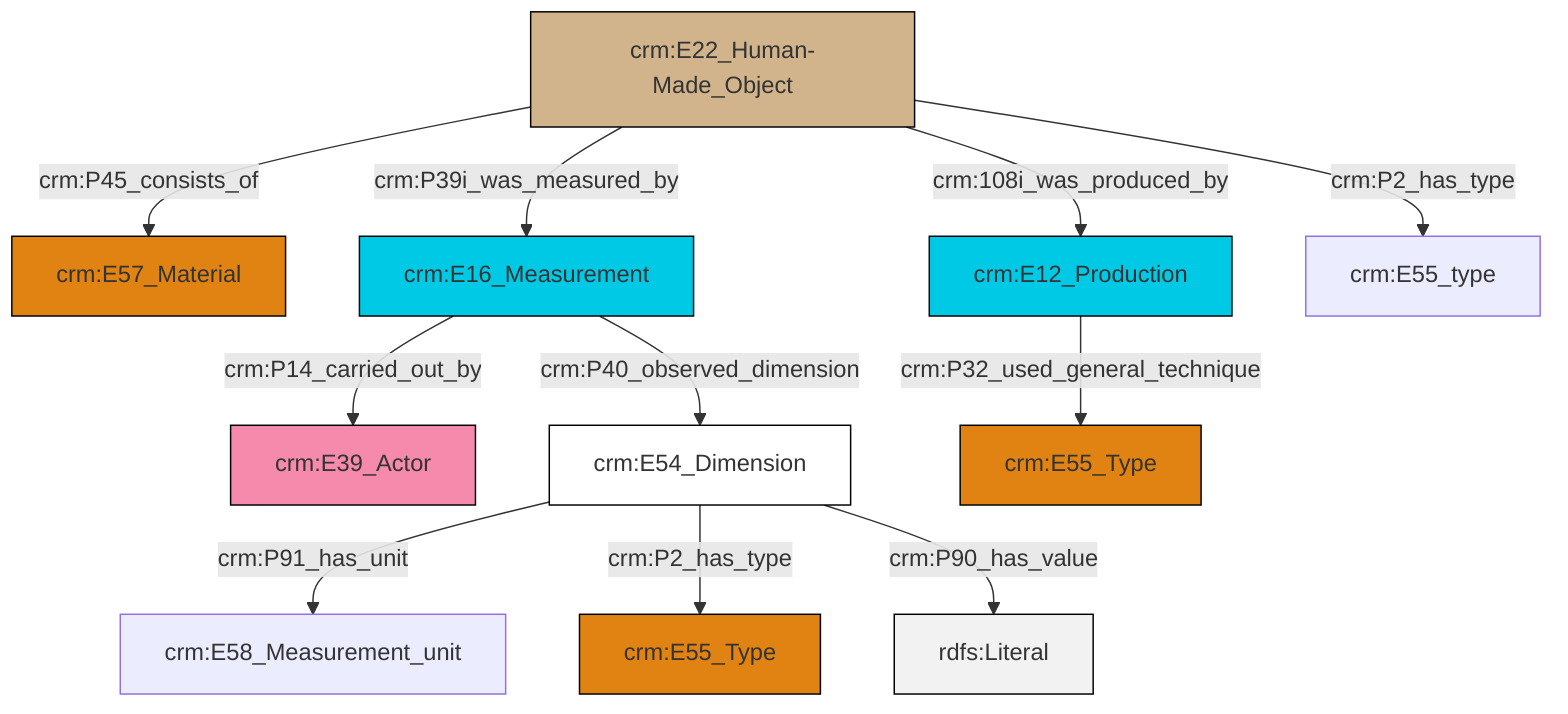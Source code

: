 graph TD
classDef Literal fill:#f2f2f2,stroke:#000000;
classDef CRM_Entity fill:#FFFFFF,stroke:#000000;
classDef Temporal_Entity fill:#00C9E6, stroke:#000000;
classDef Type fill:#E18312, stroke:#000000;
classDef Time-Span fill:#2C9C91, stroke:#000000;
classDef Appellation fill:#FFEB7F, stroke:#000000;
classDef Place fill:#008836, stroke:#000000;
classDef Persistent_Item fill:#B266B2, stroke:#000000;
classDef Conceptual_Object fill:#FFD700, stroke:#000000;
classDef Physical_Thing fill:#D2B48C, stroke:#000000;
classDef Actor fill:#f58aad, stroke:#000000;
classDef PC_Classes fill:#4ce600, stroke:#000000;
classDef Multi fill:#cccccc,stroke:#000000;

4["crm:E54_Dimension"]:::CRM_Entity -->|crm:P91_has_unit| 5["crm:E58_Measurement_unit"]:::Default
0["crm:E22_Human-Made_Object"]:::Physical_Thing -->|crm:P45_consists_of| 6["crm:E57_Material"]:::Type
0["crm:E22_Human-Made_Object"]:::Physical_Thing -->|crm:P39i_was_measured_by| 9["crm:E16_Measurement"]:::Temporal_Entity
0["crm:E22_Human-Made_Object"]:::Physical_Thing -->|crm:P2_has_type| 10["crm:E55_type"]:::Default
0["crm:E22_Human-Made_Object"]:::Physical_Thing -->|crm:108i_was_produced_by| 7["crm:E12_Production"]:::Temporal_Entity
4["crm:E54_Dimension"]:::CRM_Entity -->|crm:P2_has_type| 12["crm:E55_Type"]:::Type
9["crm:E16_Measurement"]:::Temporal_Entity -->|crm:P40_observed_dimension| 4["crm:E54_Dimension"]:::CRM_Entity
9["crm:E16_Measurement"]:::Temporal_Entity -->|crm:P14_carried_out_by| 2["crm:E39_Actor"]:::Actor
7["crm:E12_Production"]:::Temporal_Entity -->|crm:P32_used_general_technique| 16["crm:E55_Type"]:::Type
4["crm:E54_Dimension"]:::CRM_Entity -->|crm:P90_has_value| 17[rdfs:Literal]:::Literal